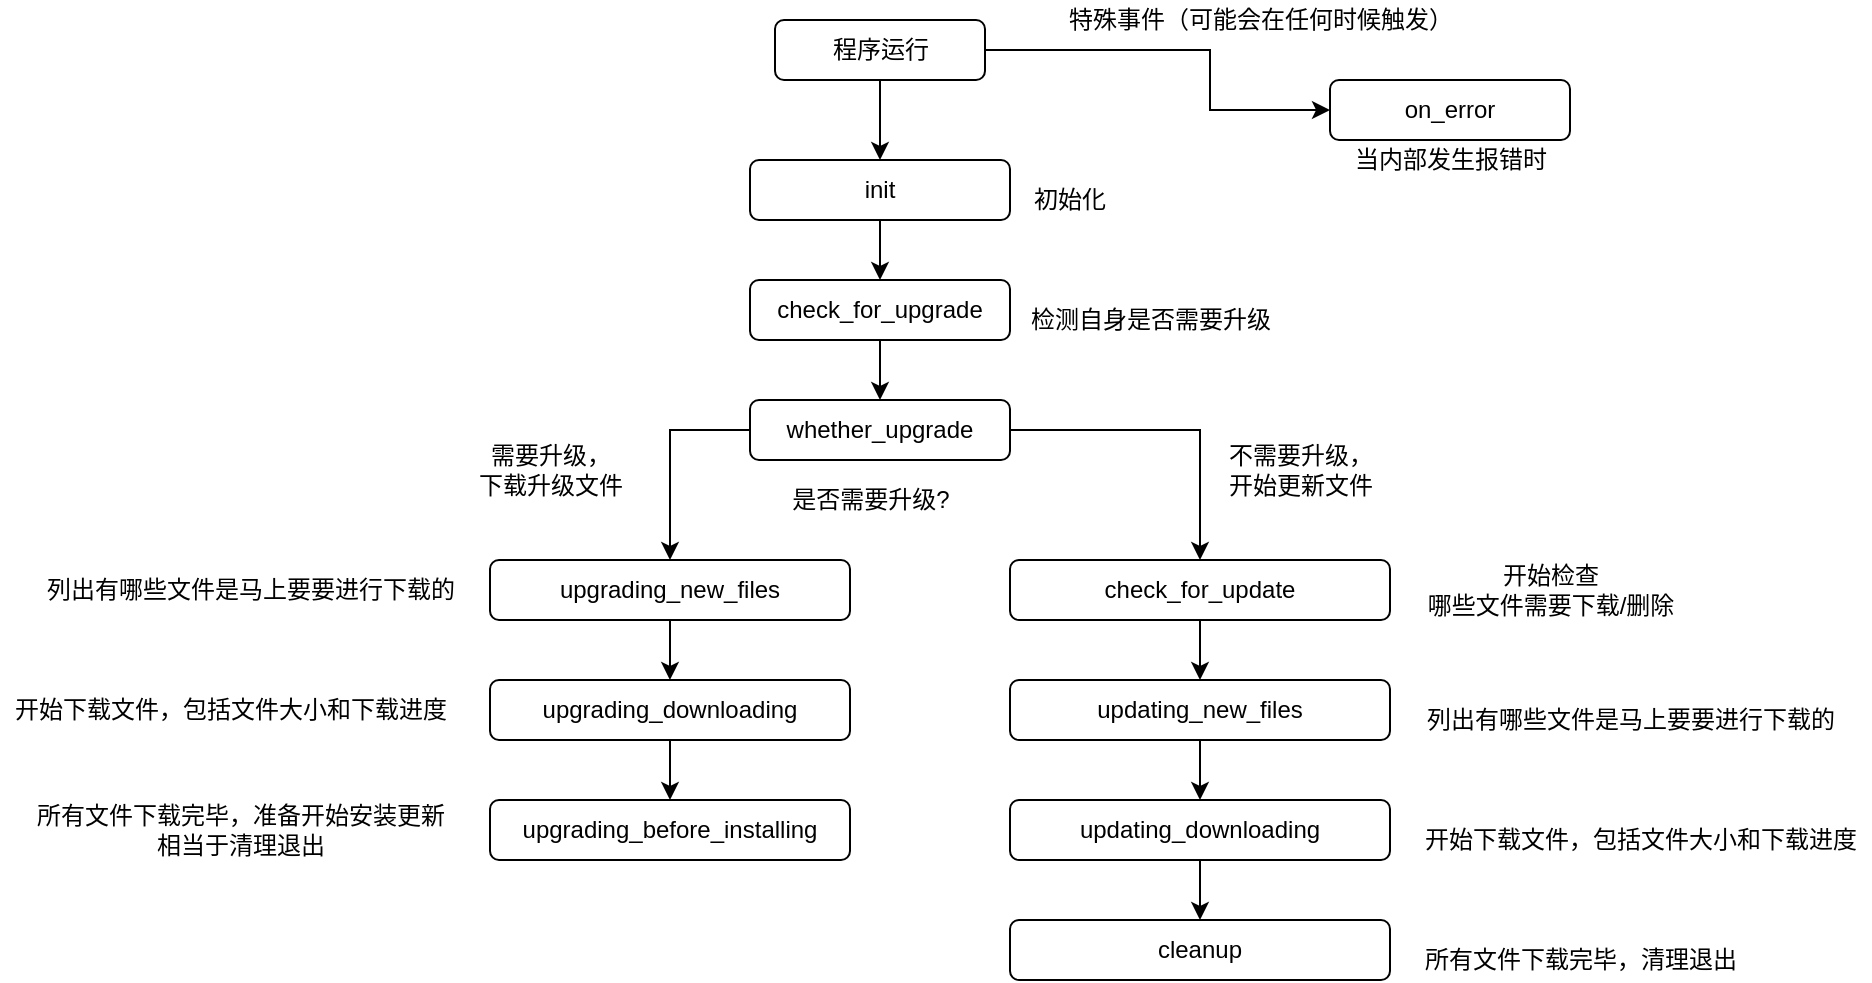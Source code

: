 <mxfile version="14.1.8" type="device"><diagram id="qaRYeSbgULvIeFLhsj_a" name="Page-1"><mxGraphModel dx="1576" dy="563" grid="1" gridSize="10" guides="1" tooltips="1" connect="1" arrows="1" fold="1" page="1" pageScale="1" pageWidth="827" pageHeight="1169" math="0" shadow="0"><root><mxCell id="0"/><mxCell id="1" parent="0"/><mxCell id="0OcRc6w3vTbyJArb3Nn3-24" style="edgeStyle=orthogonalEdgeStyle;rounded=0;orthogonalLoop=1;jettySize=auto;html=1;entryX=0.5;entryY=0;entryDx=0;entryDy=0;" parent="1" source="0OcRc6w3vTbyJArb3Nn3-1" target="0OcRc6w3vTbyJArb3Nn3-8" edge="1"><mxGeometry relative="1" as="geometry"/></mxCell><mxCell id="0OcRc6w3vTbyJArb3Nn3-1" value="init" style="rounded=1;whiteSpace=wrap;html=1;" parent="1" vertex="1"><mxGeometry x="310" y="110" width="130" height="30" as="geometry"/></mxCell><mxCell id="0OcRc6w3vTbyJArb3Nn3-28" value="" style="edgeStyle=orthogonalEdgeStyle;rounded=0;orthogonalLoop=1;jettySize=auto;html=1;" parent="1" source="0OcRc6w3vTbyJArb3Nn3-4" edge="1"><mxGeometry relative="1" as="geometry"><mxPoint x="269.966" y="370.0" as="targetPoint"/></mxGeometry></mxCell><mxCell id="0OcRc6w3vTbyJArb3Nn3-4" value="upgrading_new_files" style="rounded=1;whiteSpace=wrap;html=1;" parent="1" vertex="1"><mxGeometry x="180" y="310" width="180" height="30" as="geometry"/></mxCell><mxCell id="0OcRc6w3vTbyJArb3Nn3-32" style="edgeStyle=orthogonalEdgeStyle;rounded=0;orthogonalLoop=1;jettySize=auto;html=1;entryX=0.5;entryY=0;entryDx=0;entryDy=0;" parent="1" source="0OcRc6w3vTbyJArb3Nn3-5" target="0OcRc6w3vTbyJArb3Nn3-6" edge="1"><mxGeometry relative="1" as="geometry"/></mxCell><mxCell id="0OcRc6w3vTbyJArb3Nn3-5" value="upgrading_downloading" style="rounded=1;whiteSpace=wrap;html=1;" parent="1" vertex="1"><mxGeometry x="180" y="370" width="180" height="30" as="geometry"/></mxCell><mxCell id="0OcRc6w3vTbyJArb3Nn3-6" value="upgrading_before_installing" style="rounded=1;whiteSpace=wrap;html=1;" parent="1" vertex="1"><mxGeometry x="180" y="430" width="180" height="30" as="geometry"/></mxCell><mxCell id="0OcRc6w3vTbyJArb3Nn3-25" value="" style="edgeStyle=orthogonalEdgeStyle;rounded=0;orthogonalLoop=1;jettySize=auto;html=1;" parent="1" source="0OcRc6w3vTbyJArb3Nn3-8" target="0OcRc6w3vTbyJArb3Nn3-9" edge="1"><mxGeometry relative="1" as="geometry"/></mxCell><mxCell id="0OcRc6w3vTbyJArb3Nn3-8" value="check_for_upgrade" style="rounded=1;whiteSpace=wrap;html=1;" parent="1" vertex="1"><mxGeometry x="310" y="170" width="130" height="30" as="geometry"/></mxCell><mxCell id="0OcRc6w3vTbyJArb3Nn3-26" style="edgeStyle=orthogonalEdgeStyle;rounded=0;orthogonalLoop=1;jettySize=auto;html=1;entryX=0.5;entryY=0;entryDx=0;entryDy=0;" parent="1" source="0OcRc6w3vTbyJArb3Nn3-9" target="0OcRc6w3vTbyJArb3Nn3-4" edge="1"><mxGeometry relative="1" as="geometry"><Array as="points"><mxPoint x="270" y="245"/></Array></mxGeometry></mxCell><mxCell id="0OcRc6w3vTbyJArb3Nn3-27" style="edgeStyle=orthogonalEdgeStyle;rounded=0;orthogonalLoop=1;jettySize=auto;html=1;entryX=0.5;entryY=0;entryDx=0;entryDy=0;" parent="1" source="0OcRc6w3vTbyJArb3Nn3-9" target="0OcRc6w3vTbyJArb3Nn3-11" edge="1"><mxGeometry relative="1" as="geometry"><Array as="points"><mxPoint x="535" y="245"/></Array></mxGeometry></mxCell><mxCell id="0OcRc6w3vTbyJArb3Nn3-9" value="whether_upgrade" style="rounded=1;whiteSpace=wrap;html=1;" parent="1" vertex="1"><mxGeometry x="310" y="230" width="130" height="30" as="geometry"/></mxCell><mxCell id="0OcRc6w3vTbyJArb3Nn3-33" style="edgeStyle=orthogonalEdgeStyle;rounded=0;orthogonalLoop=1;jettySize=auto;html=1;entryX=0.5;entryY=0;entryDx=0;entryDy=0;" parent="1" source="0OcRc6w3vTbyJArb3Nn3-11" edge="1"><mxGeometry relative="1" as="geometry"><mxPoint x="535" y="370.0" as="targetPoint"/></mxGeometry></mxCell><mxCell id="0OcRc6w3vTbyJArb3Nn3-11" value="check_for_update" style="rounded=1;whiteSpace=wrap;html=1;" parent="1" vertex="1"><mxGeometry x="440" y="310" width="190" height="30" as="geometry"/></mxCell><mxCell id="0OcRc6w3vTbyJArb3Nn3-35" style="edgeStyle=orthogonalEdgeStyle;rounded=0;orthogonalLoop=1;jettySize=auto;html=1;entryX=0.5;entryY=0;entryDx=0;entryDy=0;" parent="1" source="0OcRc6w3vTbyJArb3Nn3-13" target="0OcRc6w3vTbyJArb3Nn3-15" edge="1"><mxGeometry relative="1" as="geometry"><mxPoint x="535" y="430.0" as="targetPoint"/></mxGeometry></mxCell><mxCell id="0OcRc6w3vTbyJArb3Nn3-13" value="updating_new_files" style="rounded=1;whiteSpace=wrap;html=1;" parent="1" vertex="1"><mxGeometry x="440" y="370" width="190" height="30" as="geometry"/></mxCell><mxCell id="0OcRc6w3vTbyJArb3Nn3-37" style="edgeStyle=orthogonalEdgeStyle;rounded=0;orthogonalLoop=1;jettySize=auto;html=1;entryX=0.5;entryY=0;entryDx=0;entryDy=0;" parent="1" source="0OcRc6w3vTbyJArb3Nn3-15" target="0OcRc6w3vTbyJArb3Nn3-16" edge="1"><mxGeometry relative="1" as="geometry"/></mxCell><mxCell id="0OcRc6w3vTbyJArb3Nn3-15" value="updating_downloading" style="rounded=1;whiteSpace=wrap;html=1;" parent="1" vertex="1"><mxGeometry x="440" y="430" width="190" height="30" as="geometry"/></mxCell><mxCell id="0OcRc6w3vTbyJArb3Nn3-16" value="cleanup" style="rounded=1;whiteSpace=wrap;html=1;" parent="1" vertex="1"><mxGeometry x="440" y="490" width="190" height="30" as="geometry"/></mxCell><mxCell id="0OcRc6w3vTbyJArb3Nn3-18" value="on_error" style="rounded=1;whiteSpace=wrap;html=1;" parent="1" vertex="1"><mxGeometry x="600" y="70" width="120" height="30" as="geometry"/></mxCell><mxCell id="0OcRc6w3vTbyJArb3Nn3-21" style="edgeStyle=orthogonalEdgeStyle;rounded=0;orthogonalLoop=1;jettySize=auto;html=1;entryX=0.5;entryY=0;entryDx=0;entryDy=0;" parent="1" source="0OcRc6w3vTbyJArb3Nn3-19" target="0OcRc6w3vTbyJArb3Nn3-1" edge="1"><mxGeometry relative="1" as="geometry"/></mxCell><mxCell id="0OcRc6w3vTbyJArb3Nn3-39" style="edgeStyle=orthogonalEdgeStyle;rounded=0;orthogonalLoop=1;jettySize=auto;html=1;entryX=0;entryY=0.5;entryDx=0;entryDy=0;" parent="1" source="0OcRc6w3vTbyJArb3Nn3-19" target="0OcRc6w3vTbyJArb3Nn3-18" edge="1"><mxGeometry relative="1" as="geometry"><Array as="points"><mxPoint x="540" y="55"/><mxPoint x="540" y="85"/></Array></mxGeometry></mxCell><mxCell id="0OcRc6w3vTbyJArb3Nn3-19" value="程序运行" style="rounded=1;whiteSpace=wrap;html=1;" parent="1" vertex="1"><mxGeometry x="322.5" y="40" width="105" height="30" as="geometry"/></mxCell><mxCell id="0OcRc6w3vTbyJArb3Nn3-40" value="初始化" style="text;html=1;strokeColor=none;fillColor=none;align=center;verticalAlign=middle;whiteSpace=wrap;rounded=0;" parent="1" vertex="1"><mxGeometry x="450" y="120" width="40" height="20" as="geometry"/></mxCell><mxCell id="0OcRc6w3vTbyJArb3Nn3-41" value="检测自身是否需要升级" style="text;html=1;align=center;verticalAlign=middle;resizable=0;points=[];autosize=1;strokeColor=none;" parent="1" vertex="1"><mxGeometry x="440" y="180" width="140" height="20" as="geometry"/></mxCell><mxCell id="0OcRc6w3vTbyJArb3Nn3-42" value="是否需要升级?" style="text;html=1;align=center;verticalAlign=middle;resizable=0;points=[];autosize=1;strokeColor=none;" parent="1" vertex="1"><mxGeometry x="325" y="270" width="90" height="20" as="geometry"/></mxCell><mxCell id="0OcRc6w3vTbyJArb3Nn3-43" value="不需要升级，&lt;br&gt;开始更新文件" style="text;html=1;align=center;verticalAlign=middle;resizable=0;points=[];autosize=1;strokeColor=none;" parent="1" vertex="1"><mxGeometry x="540" y="250" width="90" height="30" as="geometry"/></mxCell><mxCell id="0OcRc6w3vTbyJArb3Nn3-44" value="需要升级，&lt;br&gt;下载升级文件" style="text;html=1;align=center;verticalAlign=middle;resizable=0;points=[];autosize=1;strokeColor=none;" parent="1" vertex="1"><mxGeometry x="165" y="250" width="90" height="30" as="geometry"/></mxCell><mxCell id="0OcRc6w3vTbyJArb3Nn3-46" value="当内部发生报错时" style="text;html=1;align=center;verticalAlign=middle;resizable=0;points=[];autosize=1;strokeColor=none;" parent="1" vertex="1"><mxGeometry x="605" y="100" width="110" height="20" as="geometry"/></mxCell><mxCell id="0OcRc6w3vTbyJArb3Nn3-47" value="开始检查&lt;br&gt;哪些文件需要下载/删除" style="text;html=1;align=center;verticalAlign=middle;resizable=0;points=[];autosize=1;strokeColor=none;" parent="1" vertex="1"><mxGeometry x="640" y="310" width="140" height="30" as="geometry"/></mxCell><mxCell id="0OcRc6w3vTbyJArb3Nn3-49" value="列出有哪些文件是马上要要进行下载的" style="text;html=1;align=center;verticalAlign=middle;resizable=0;points=[];autosize=1;strokeColor=none;" parent="1" vertex="1"><mxGeometry x="640" y="380" width="220" height="20" as="geometry"/></mxCell><mxCell id="0OcRc6w3vTbyJArb3Nn3-50" value="开始下载文件，包括文件大小和下载进度" style="text;html=1;align=center;verticalAlign=middle;resizable=0;points=[];autosize=1;strokeColor=none;" parent="1" vertex="1"><mxGeometry x="640" y="440" width="230" height="20" as="geometry"/></mxCell><mxCell id="0OcRc6w3vTbyJArb3Nn3-51" value="所有文件下载完毕，清理退出" style="text;html=1;align=center;verticalAlign=middle;resizable=0;points=[];autosize=1;strokeColor=none;" parent="1" vertex="1"><mxGeometry x="640" y="500" width="170" height="20" as="geometry"/></mxCell><mxCell id="0OcRc6w3vTbyJArb3Nn3-52" value="特殊事件（可能会在任何时候触发）" style="text;html=1;align=center;verticalAlign=middle;resizable=0;points=[];autosize=1;strokeColor=none;" parent="1" vertex="1"><mxGeometry x="460" y="30" width="210" height="20" as="geometry"/></mxCell><mxCell id="0OcRc6w3vTbyJArb3Nn3-53" value="列出有哪些文件是马上要要进行下载的" style="text;html=1;align=center;verticalAlign=middle;resizable=0;points=[];autosize=1;strokeColor=none;" parent="1" vertex="1"><mxGeometry x="-50" y="315" width="220" height="20" as="geometry"/></mxCell><mxCell id="0OcRc6w3vTbyJArb3Nn3-54" value="开始下载文件，包括文件大小和下载进度" style="text;html=1;align=center;verticalAlign=middle;resizable=0;points=[];autosize=1;strokeColor=none;" parent="1" vertex="1"><mxGeometry x="-65" y="375" width="230" height="20" as="geometry"/></mxCell><mxCell id="0OcRc6w3vTbyJArb3Nn3-55" value="所有文件下载完毕，准备开始安装更新&lt;br&gt;相当于清理退出" style="text;html=1;align=center;verticalAlign=middle;resizable=0;points=[];autosize=1;strokeColor=none;" parent="1" vertex="1"><mxGeometry x="-55" y="430" width="220" height="30" as="geometry"/></mxCell></root></mxGraphModel></diagram></mxfile>